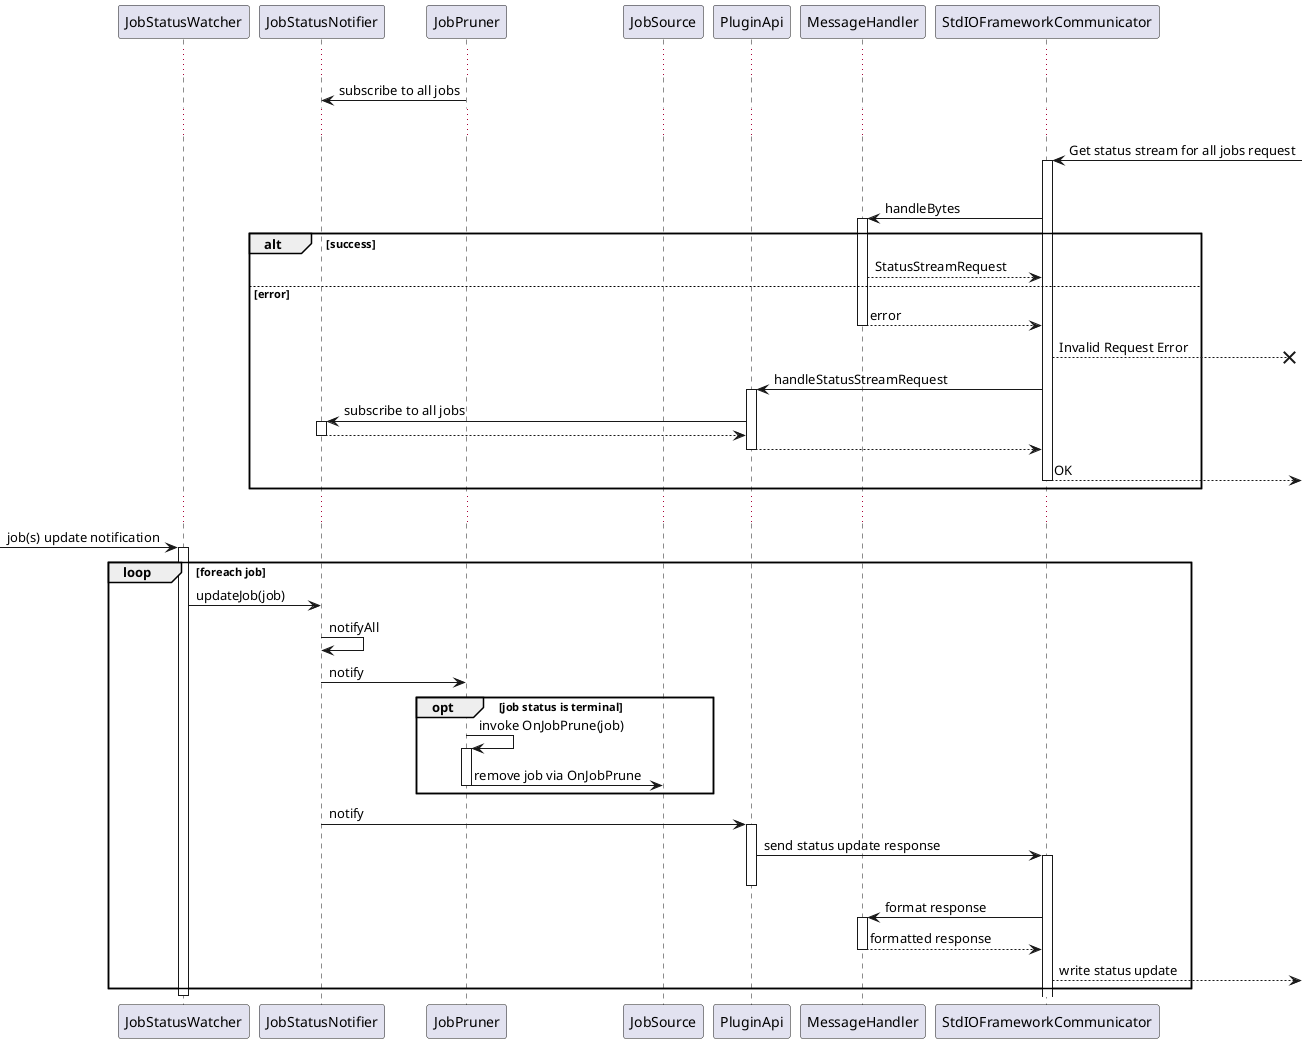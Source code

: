@startuml
participant JobStatusWatcher
participant JobStatusNotifier
participant JobPruner
participant JobSource
participant PluginApi
participant MessageHandler
participant StdIOFrameworkCommunicator
...
JobPruner -> JobStatusNotifier : subscribe to all jobs
...

StdIOFrameworkCommunicator <-] : Get status stream for all jobs request
activate StdIOFrameworkCommunicator
loop while bytes and message not complete
StdIOFrameworkCommunicator -> MessageHandler ++ : handleBytes
alt success
StdIOFrameworkCommunicator <-- MessageHandler : StatusStreamRequest
else error
StdIOFrameworkCommunicator <-- MessageHandler --: error
StdIOFrameworkCommunicator -->x]: Invalid Request Error
StdIOFrameworkCommunicator -> PluginApi ++: handleStatusStreamRequest
PluginApi -> JobStatusNotifier ++: subscribe to all jobs
PluginApi <-- JobStatusNotifier --
StdIOFrameworkCommunicator <-- PluginApi --
StdIOFrameworkCommunicator -->] : OK
deactivate StdIOFrameworkCommunicator
end
...
[-> JobStatusWatcher: job(s) update notification
activate JobStatusWatcher
loop foreach job
  JobStatusWatcher -> JobStatusNotifier : updateJob(job)
  JobStatusNotifier -> JobStatusNotifier : notifyAll
  JobStatusNotifier -> JobPruner : notify
  opt job status is terminal
    JobPruner -> JobPruner ++ : invoke OnJobPrune(job)
    JobPruner -> JobSource -- : remove job via OnJobPrune
  end
  JobStatusNotifier -> PluginApi ++ : notify
  PluginApi -> StdIOFrameworkCommunicator ++: send status update response
  deactivate PluginApi
  StdIOFrameworkCommunicator -> MessageHandler ++ : format response
  StdIOFrameworkCommunicator <-- MessageHandler -- : formatted response
  StdIOFrameworkCommunicator -->] : write status update
end
deactivate JobStatusWatcher

@enduml

